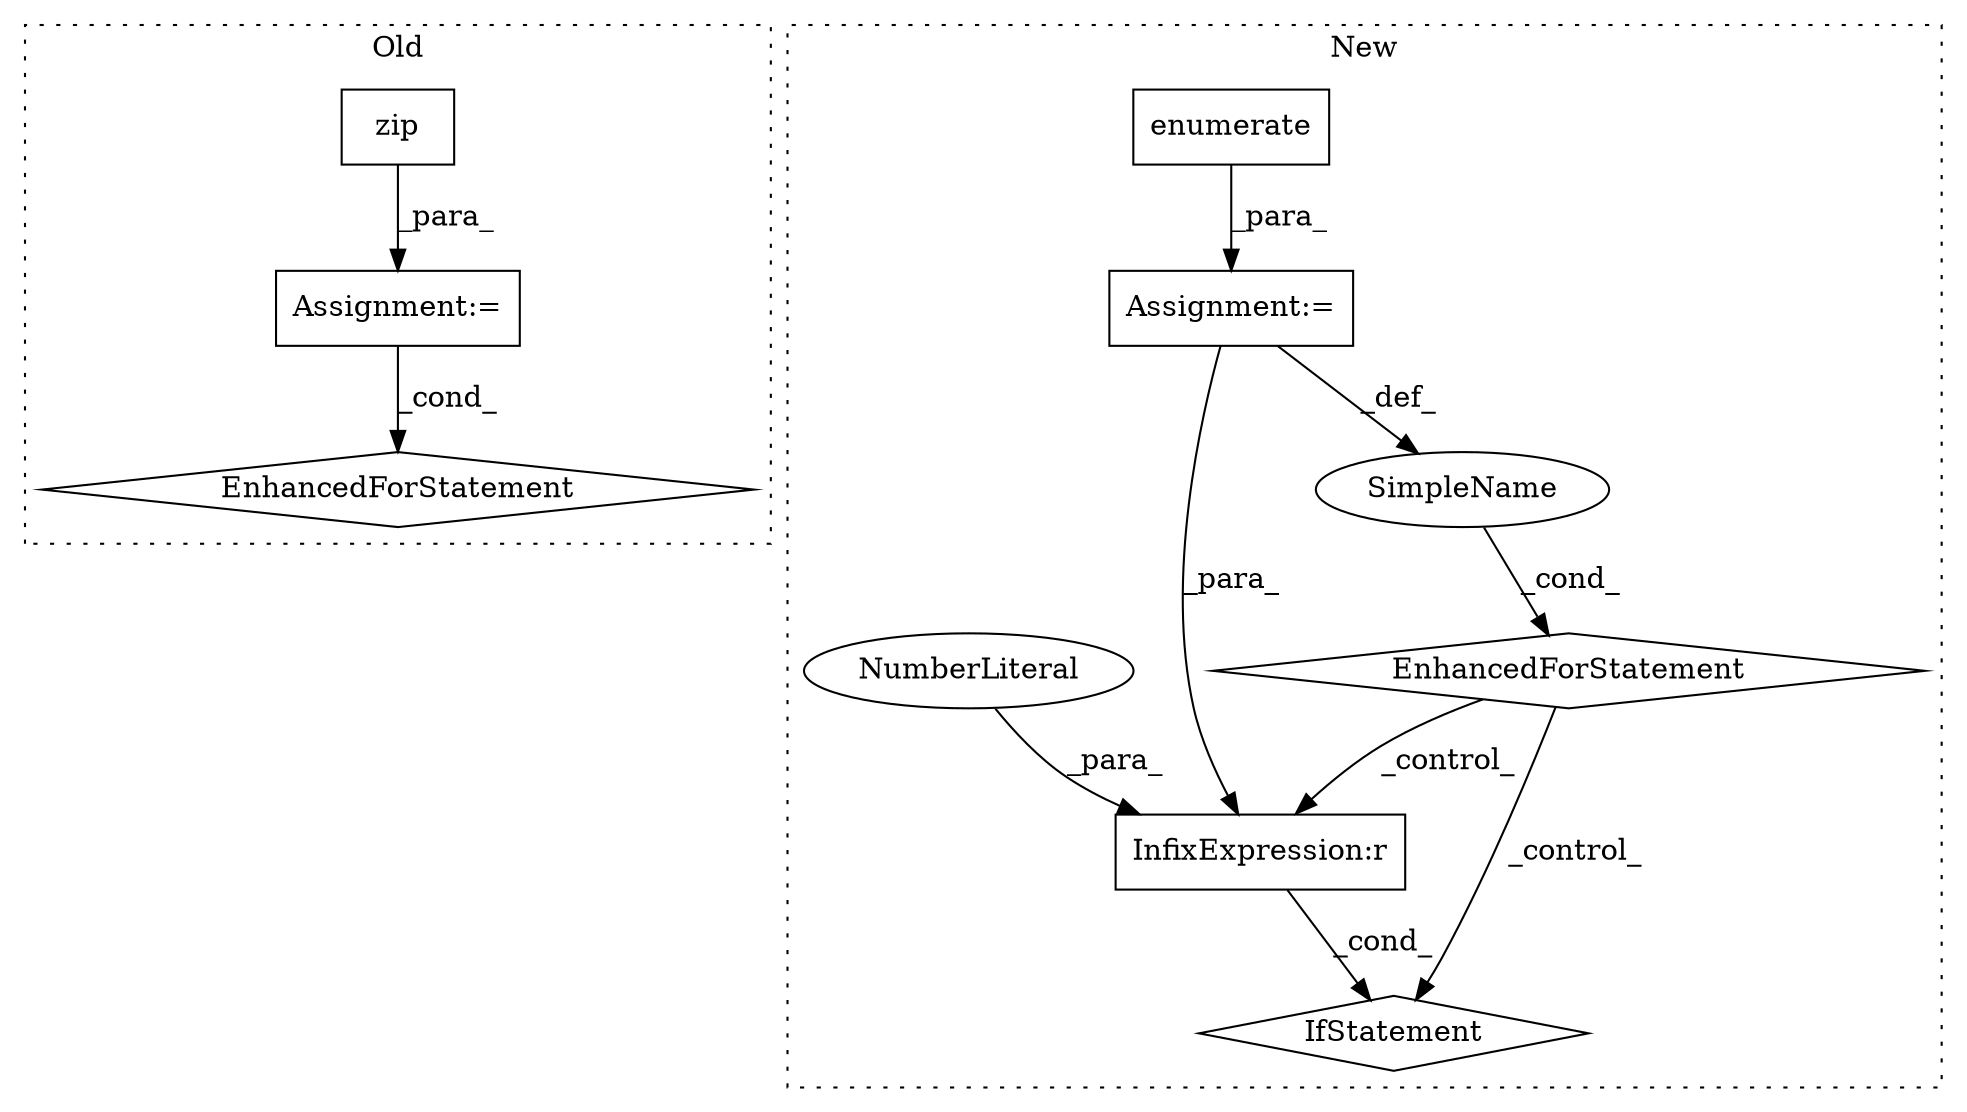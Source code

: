 digraph G {
subgraph cluster0 {
1 [label="zip" a="32" s="1507,1521" l="4,1" shape="box"];
4 [label="Assignment:=" a="7" s="1422,1522" l="70,2" shape="box"];
6 [label="EnhancedForStatement" a="70" s="1422,1522" l="70,2" shape="diamond"];
label = "Old";
style="dotted";
}
subgraph cluster1 {
2 [label="enumerate" a="32" s="1324,1351" l="10,1" shape="box"];
3 [label="Assignment:=" a="7" s="1228,1352" l="80,2" shape="box"];
5 [label="EnhancedForStatement" a="70" s="1228,1352" l="80,2" shape="diamond"];
7 [label="SimpleName" a="42" s="1312" l="9" shape="ellipse"];
8 [label="InfixExpression:r" a="27" s="1484" l="3" shape="box"];
9 [label="IfStatement" a="25" s="1475,1488" l="4,2" shape="diamond"];
10 [label="NumberLiteral" a="34" s="1487" l="1" shape="ellipse"];
label = "New";
style="dotted";
}
1 -> 4 [label="_para_"];
2 -> 3 [label="_para_"];
3 -> 7 [label="_def_"];
3 -> 8 [label="_para_"];
4 -> 6 [label="_cond_"];
5 -> 9 [label="_control_"];
5 -> 8 [label="_control_"];
7 -> 5 [label="_cond_"];
8 -> 9 [label="_cond_"];
10 -> 8 [label="_para_"];
}